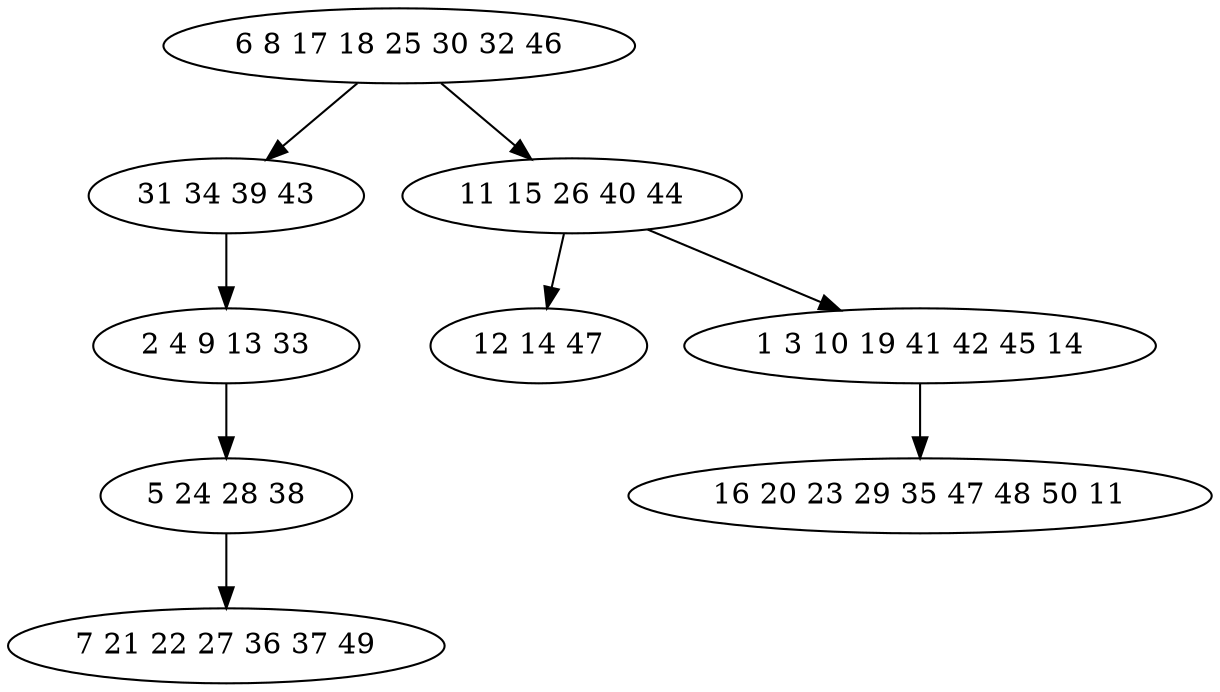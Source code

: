 digraph true_tree {
	"0" -> "1"
	"1" -> "2"
	"2" -> "3"
	"0" -> "4"
	"3" -> "5"
	"4" -> "6"
	"4" -> "7"
	"7" -> "8"
	"0" [label="6 8 17 18 25 30 32 46"];
	"1" [label="31 34 39 43"];
	"2" [label="2 4 9 13 33"];
	"3" [label="5 24 28 38"];
	"4" [label="11 15 26 40 44"];
	"5" [label="7 21 22 27 36 37 49"];
	"6" [label="12 14 47"];
	"7" [label="1 3 10 19 41 42 45 14"];
	"8" [label="16 20 23 29 35 47 48 50 11"];
}
